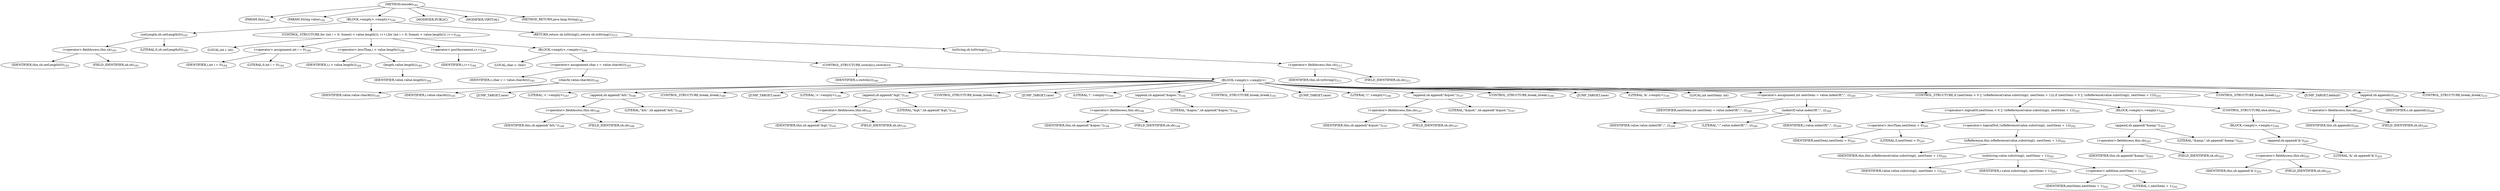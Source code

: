 digraph "encode" {  
"276" [label = <(METHOD,encode)<SUB>182</SUB>> ]
"8" [label = <(PARAM,this)<SUB>182</SUB>> ]
"277" [label = <(PARAM,String value)<SUB>182</SUB>> ]
"278" [label = <(BLOCK,&lt;empty&gt;,&lt;empty&gt;)<SUB>182</SUB>> ]
"279" [label = <(setLength,sb.setLength(0))<SUB>183</SUB>> ]
"280" [label = <(&lt;operator&gt;.fieldAccess,this.sb)<SUB>183</SUB>> ]
"281" [label = <(IDENTIFIER,this,sb.setLength(0))<SUB>183</SUB>> ]
"282" [label = <(FIELD_IDENTIFIER,sb,sb)<SUB>183</SUB>> ]
"283" [label = <(LITERAL,0,sb.setLength(0))<SUB>183</SUB>> ]
"284" [label = <(CONTROL_STRUCTURE,for (int i = 0; Some(i &lt; value.length()); i++),for (int i = 0; Some(i &lt; value.length()); i++))<SUB>184</SUB>> ]
"285" [label = <(LOCAL,int i: int)> ]
"286" [label = <(&lt;operator&gt;.assignment,int i = 0)<SUB>184</SUB>> ]
"287" [label = <(IDENTIFIER,i,int i = 0)<SUB>184</SUB>> ]
"288" [label = <(LITERAL,0,int i = 0)<SUB>184</SUB>> ]
"289" [label = <(&lt;operator&gt;.lessThan,i &lt; value.length())<SUB>184</SUB>> ]
"290" [label = <(IDENTIFIER,i,i &lt; value.length())<SUB>184</SUB>> ]
"291" [label = <(length,value.length())<SUB>184</SUB>> ]
"292" [label = <(IDENTIFIER,value,value.length())<SUB>184</SUB>> ]
"293" [label = <(&lt;operator&gt;.postIncrement,i++)<SUB>184</SUB>> ]
"294" [label = <(IDENTIFIER,i,i++)<SUB>184</SUB>> ]
"295" [label = <(BLOCK,&lt;empty&gt;,&lt;empty&gt;)<SUB>184</SUB>> ]
"296" [label = <(LOCAL,char c: char)> ]
"297" [label = <(&lt;operator&gt;.assignment,char c = value.charAt(i))<SUB>185</SUB>> ]
"298" [label = <(IDENTIFIER,c,char c = value.charAt(i))<SUB>185</SUB>> ]
"299" [label = <(charAt,value.charAt(i))<SUB>185</SUB>> ]
"300" [label = <(IDENTIFIER,value,value.charAt(i))<SUB>185</SUB>> ]
"301" [label = <(IDENTIFIER,i,value.charAt(i))<SUB>185</SUB>> ]
"302" [label = <(CONTROL_STRUCTURE,switch(c),switch(c))> ]
"303" [label = <(IDENTIFIER,c,switch(c))<SUB>186</SUB>> ]
"304" [label = <(BLOCK,&lt;empty&gt;,&lt;empty&gt;)> ]
"305" [label = <(JUMP_TARGET,case)> ]
"306" [label = <(LITERAL,'&lt;',&lt;empty&gt;)<SUB>187</SUB>> ]
"307" [label = <(append,sb.append(&quot;&amp;lt;&quot;))<SUB>188</SUB>> ]
"308" [label = <(&lt;operator&gt;.fieldAccess,this.sb)<SUB>188</SUB>> ]
"309" [label = <(IDENTIFIER,this,sb.append(&quot;&amp;lt;&quot;))<SUB>188</SUB>> ]
"310" [label = <(FIELD_IDENTIFIER,sb,sb)<SUB>188</SUB>> ]
"311" [label = <(LITERAL,&quot;&amp;lt;&quot;,sb.append(&quot;&amp;lt;&quot;))<SUB>188</SUB>> ]
"312" [label = <(CONTROL_STRUCTURE,break;,break;)<SUB>189</SUB>> ]
"313" [label = <(JUMP_TARGET,case)> ]
"314" [label = <(LITERAL,'&gt;',&lt;empty&gt;)<SUB>190</SUB>> ]
"315" [label = <(append,sb.append(&quot;&amp;gt;&quot;))<SUB>191</SUB>> ]
"316" [label = <(&lt;operator&gt;.fieldAccess,this.sb)<SUB>191</SUB>> ]
"317" [label = <(IDENTIFIER,this,sb.append(&quot;&amp;gt;&quot;))<SUB>191</SUB>> ]
"318" [label = <(FIELD_IDENTIFIER,sb,sb)<SUB>191</SUB>> ]
"319" [label = <(LITERAL,&quot;&amp;gt;&quot;,sb.append(&quot;&amp;gt;&quot;))<SUB>191</SUB>> ]
"320" [label = <(CONTROL_STRUCTURE,break;,break;)<SUB>192</SUB>> ]
"321" [label = <(JUMP_TARGET,case)> ]
"322" [label = <(LITERAL,'\'',&lt;empty&gt;)<SUB>193</SUB>> ]
"323" [label = <(append,sb.append(&quot;&amp;apos;&quot;))<SUB>194</SUB>> ]
"324" [label = <(&lt;operator&gt;.fieldAccess,this.sb)<SUB>194</SUB>> ]
"325" [label = <(IDENTIFIER,this,sb.append(&quot;&amp;apos;&quot;))<SUB>194</SUB>> ]
"326" [label = <(FIELD_IDENTIFIER,sb,sb)<SUB>194</SUB>> ]
"327" [label = <(LITERAL,&quot;&amp;apos;&quot;,sb.append(&quot;&amp;apos;&quot;))<SUB>194</SUB>> ]
"328" [label = <(CONTROL_STRUCTURE,break;,break;)<SUB>195</SUB>> ]
"329" [label = <(JUMP_TARGET,case)> ]
"330" [label = <(LITERAL,'\&quot;',&lt;empty&gt;)<SUB>196</SUB>> ]
"331" [label = <(append,sb.append(&quot;&amp;quot;&quot;))<SUB>197</SUB>> ]
"332" [label = <(&lt;operator&gt;.fieldAccess,this.sb)<SUB>197</SUB>> ]
"333" [label = <(IDENTIFIER,this,sb.append(&quot;&amp;quot;&quot;))<SUB>197</SUB>> ]
"334" [label = <(FIELD_IDENTIFIER,sb,sb)<SUB>197</SUB>> ]
"335" [label = <(LITERAL,&quot;&amp;quot;&quot;,sb.append(&quot;&amp;quot;&quot;))<SUB>197</SUB>> ]
"336" [label = <(CONTROL_STRUCTURE,break;,break;)<SUB>198</SUB>> ]
"337" [label = <(JUMP_TARGET,case)> ]
"338" [label = <(LITERAL,'&amp;',&lt;empty&gt;)<SUB>199</SUB>> ]
"339" [label = <(LOCAL,int nextSemi: int)> ]
"340" [label = <(&lt;operator&gt;.assignment,int nextSemi = value.indexOf(&quot;;&quot;, i))<SUB>200</SUB>> ]
"341" [label = <(IDENTIFIER,nextSemi,int nextSemi = value.indexOf(&quot;;&quot;, i))<SUB>200</SUB>> ]
"342" [label = <(indexOf,value.indexOf(&quot;;&quot;, i))<SUB>200</SUB>> ]
"343" [label = <(IDENTIFIER,value,value.indexOf(&quot;;&quot;, i))<SUB>200</SUB>> ]
"344" [label = <(LITERAL,&quot;;&quot;,value.indexOf(&quot;;&quot;, i))<SUB>200</SUB>> ]
"345" [label = <(IDENTIFIER,i,value.indexOf(&quot;;&quot;, i))<SUB>200</SUB>> ]
"346" [label = <(CONTROL_STRUCTURE,if (nextSemi &lt; 0 || !isReference(value.substring(i, nextSemi + 1))),if (nextSemi &lt; 0 || !isReference(value.substring(i, nextSemi + 1))))<SUB>201</SUB>> ]
"347" [label = <(&lt;operator&gt;.logicalOr,nextSemi &lt; 0 || !isReference(value.substring(i, nextSemi + 1)))<SUB>201</SUB>> ]
"348" [label = <(&lt;operator&gt;.lessThan,nextSemi &lt; 0)<SUB>201</SUB>> ]
"349" [label = <(IDENTIFIER,nextSemi,nextSemi &lt; 0)<SUB>201</SUB>> ]
"350" [label = <(LITERAL,0,nextSemi &lt; 0)<SUB>201</SUB>> ]
"351" [label = <(&lt;operator&gt;.logicalNot,!isReference(value.substring(i, nextSemi + 1)))<SUB>202</SUB>> ]
"352" [label = <(isReference,this.isReference(value.substring(i, nextSemi + 1)))<SUB>202</SUB>> ]
"7" [label = <(IDENTIFIER,this,this.isReference(value.substring(i, nextSemi + 1)))<SUB>202</SUB>> ]
"353" [label = <(substring,value.substring(i, nextSemi + 1))<SUB>202</SUB>> ]
"354" [label = <(IDENTIFIER,value,value.substring(i, nextSemi + 1))<SUB>202</SUB>> ]
"355" [label = <(IDENTIFIER,i,value.substring(i, nextSemi + 1))<SUB>202</SUB>> ]
"356" [label = <(&lt;operator&gt;.addition,nextSemi + 1)<SUB>202</SUB>> ]
"357" [label = <(IDENTIFIER,nextSemi,nextSemi + 1)<SUB>202</SUB>> ]
"358" [label = <(LITERAL,1,nextSemi + 1)<SUB>202</SUB>> ]
"359" [label = <(BLOCK,&lt;empty&gt;,&lt;empty&gt;)<SUB>202</SUB>> ]
"360" [label = <(append,sb.append(&quot;&amp;amp;&quot;))<SUB>203</SUB>> ]
"361" [label = <(&lt;operator&gt;.fieldAccess,this.sb)<SUB>203</SUB>> ]
"362" [label = <(IDENTIFIER,this,sb.append(&quot;&amp;amp;&quot;))<SUB>203</SUB>> ]
"363" [label = <(FIELD_IDENTIFIER,sb,sb)<SUB>203</SUB>> ]
"364" [label = <(LITERAL,&quot;&amp;amp;&quot;,sb.append(&quot;&amp;amp;&quot;))<SUB>203</SUB>> ]
"365" [label = <(CONTROL_STRUCTURE,else,else)<SUB>204</SUB>> ]
"366" [label = <(BLOCK,&lt;empty&gt;,&lt;empty&gt;)<SUB>204</SUB>> ]
"367" [label = <(append,sb.append('&amp;'))<SUB>205</SUB>> ]
"368" [label = <(&lt;operator&gt;.fieldAccess,this.sb)<SUB>205</SUB>> ]
"369" [label = <(IDENTIFIER,this,sb.append('&amp;'))<SUB>205</SUB>> ]
"370" [label = <(FIELD_IDENTIFIER,sb,sb)<SUB>205</SUB>> ]
"371" [label = <(LITERAL,'&amp;',sb.append('&amp;'))<SUB>205</SUB>> ]
"372" [label = <(CONTROL_STRUCTURE,break;,break;)<SUB>207</SUB>> ]
"373" [label = <(JUMP_TARGET,default)> ]
"374" [label = <(append,sb.append(c))<SUB>209</SUB>> ]
"375" [label = <(&lt;operator&gt;.fieldAccess,this.sb)<SUB>209</SUB>> ]
"376" [label = <(IDENTIFIER,this,sb.append(c))<SUB>209</SUB>> ]
"377" [label = <(FIELD_IDENTIFIER,sb,sb)<SUB>209</SUB>> ]
"378" [label = <(IDENTIFIER,c,sb.append(c))<SUB>209</SUB>> ]
"379" [label = <(CONTROL_STRUCTURE,break;,break;)<SUB>210</SUB>> ]
"380" [label = <(RETURN,return sb.toString();,return sb.toString();)<SUB>213</SUB>> ]
"381" [label = <(toString,sb.toString())<SUB>213</SUB>> ]
"382" [label = <(&lt;operator&gt;.fieldAccess,this.sb)<SUB>213</SUB>> ]
"383" [label = <(IDENTIFIER,this,sb.toString())<SUB>213</SUB>> ]
"384" [label = <(FIELD_IDENTIFIER,sb,sb)<SUB>213</SUB>> ]
"385" [label = <(MODIFIER,PUBLIC)> ]
"386" [label = <(MODIFIER,VIRTUAL)> ]
"387" [label = <(METHOD_RETURN,java.lang.String)<SUB>182</SUB>> ]
  "276" -> "8" 
  "276" -> "277" 
  "276" -> "278" 
  "276" -> "385" 
  "276" -> "386" 
  "276" -> "387" 
  "278" -> "279" 
  "278" -> "284" 
  "278" -> "380" 
  "279" -> "280" 
  "279" -> "283" 
  "280" -> "281" 
  "280" -> "282" 
  "284" -> "285" 
  "284" -> "286" 
  "284" -> "289" 
  "284" -> "293" 
  "284" -> "295" 
  "286" -> "287" 
  "286" -> "288" 
  "289" -> "290" 
  "289" -> "291" 
  "291" -> "292" 
  "293" -> "294" 
  "295" -> "296" 
  "295" -> "297" 
  "295" -> "302" 
  "297" -> "298" 
  "297" -> "299" 
  "299" -> "300" 
  "299" -> "301" 
  "302" -> "303" 
  "302" -> "304" 
  "304" -> "305" 
  "304" -> "306" 
  "304" -> "307" 
  "304" -> "312" 
  "304" -> "313" 
  "304" -> "314" 
  "304" -> "315" 
  "304" -> "320" 
  "304" -> "321" 
  "304" -> "322" 
  "304" -> "323" 
  "304" -> "328" 
  "304" -> "329" 
  "304" -> "330" 
  "304" -> "331" 
  "304" -> "336" 
  "304" -> "337" 
  "304" -> "338" 
  "304" -> "339" 
  "304" -> "340" 
  "304" -> "346" 
  "304" -> "372" 
  "304" -> "373" 
  "304" -> "374" 
  "304" -> "379" 
  "307" -> "308" 
  "307" -> "311" 
  "308" -> "309" 
  "308" -> "310" 
  "315" -> "316" 
  "315" -> "319" 
  "316" -> "317" 
  "316" -> "318" 
  "323" -> "324" 
  "323" -> "327" 
  "324" -> "325" 
  "324" -> "326" 
  "331" -> "332" 
  "331" -> "335" 
  "332" -> "333" 
  "332" -> "334" 
  "340" -> "341" 
  "340" -> "342" 
  "342" -> "343" 
  "342" -> "344" 
  "342" -> "345" 
  "346" -> "347" 
  "346" -> "359" 
  "346" -> "365" 
  "347" -> "348" 
  "347" -> "351" 
  "348" -> "349" 
  "348" -> "350" 
  "351" -> "352" 
  "352" -> "7" 
  "352" -> "353" 
  "353" -> "354" 
  "353" -> "355" 
  "353" -> "356" 
  "356" -> "357" 
  "356" -> "358" 
  "359" -> "360" 
  "360" -> "361" 
  "360" -> "364" 
  "361" -> "362" 
  "361" -> "363" 
  "365" -> "366" 
  "366" -> "367" 
  "367" -> "368" 
  "367" -> "371" 
  "368" -> "369" 
  "368" -> "370" 
  "374" -> "375" 
  "374" -> "378" 
  "375" -> "376" 
  "375" -> "377" 
  "380" -> "381" 
  "381" -> "382" 
  "382" -> "383" 
  "382" -> "384" 
}
